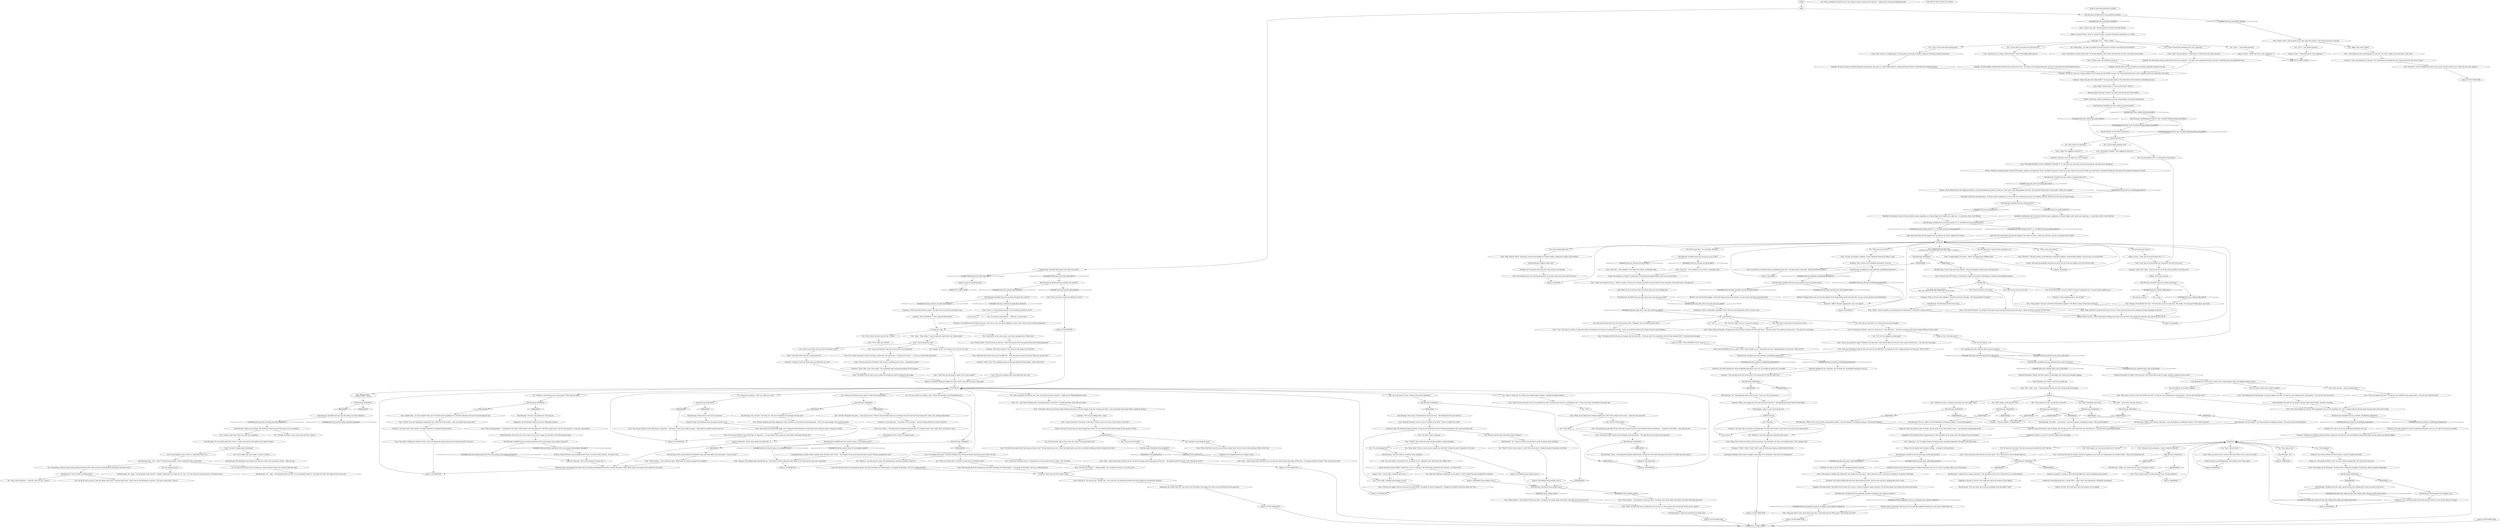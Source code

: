 # YARD / CUNO WHO IS CUNO
# * Who is Cuno?
#* Make amends with Cuno.
# ==================================================
digraph G {
	  0 [label="START"];
	  1 [label="input"];
	  2 [label="Kim Kitsuragi: CheckEquipped(\"neck_tie\") and  Variable[\"whirling.necktie_personified\"]"];
	  3 [label="CheckEquipped(\"neck_tie\") and  Variable[\"whirling.necktie_personified\"]", shape=diamond];
	  4 [label="!(CheckEquipped(\"neck_tie\") and  Variable[\"whirling.necktie_personified\"])", shape=diamond];
	  5 [label="Kim Kitsuragi: \"Uh... okay...\" The lieutenant looks worried. \"I *might* understand if you told me, but, sure... let's not waste any more time here.\" He turns to leave."];
	  6 [label="Kim Kitsuragi: IsKimHere()"];
	  7 [label="IsKimHere()", shape=diamond];
	  8 [label="!(IsKimHere())", shape=diamond];
	  9 [label="Cunoesse: \"Watch out, Cuno, he's trying to fiddle you. He's gonna put his HANDS on you!\" The *thing* behind the fence starts squealing, shrill and violent like a fire alarm."];
	  10 [label="Cunoesse: \"Yeah, that's right... drag your fat ass out of here, fat boy. Before Cuno fucks you!\""];
	  11 [label="Cuno: \"PIGS ARE HURTING CUNO! SOMEBODY *PLEASE!!!*\" It's full blast now; the wind carries the message far and wide across Martinaise."];
	  12 [label="Physical Instrument: You didn't shut him down. Your fat fist didn't meet its target. Instead, it pulled you down with it."];
	  13 [label="Untitled hub"];
	  14 [label="Logic: How did we get here? How did this happen? This makes no sense... There may still be a way out, just appeal to his *reason*!"];
	  15 [label="You: \"I think we can have a normal conversation now. Am I right, Cuno?\""];
	  16 [label="Cunoesse: Cunoesse is staring at Cuno with pride-filled eyes, almost forgetting your presence."];
	  17 [label="You: \"Okay! Everybody calm down.\""];
	  18 [label="Kim Kitsuragi: Variable[\"yard.cuno_emptathy_cunoesse_recognizes_your_superior_madness\"]"];
	  19 [label="Variable[\"yard.cuno_emptathy_cunoesse_recognizes_your_superior_madness\"]", shape=diamond];
	  20 [label="!(Variable[\"yard.cuno_emptathy_cunoesse_recognizes_your_superior_madness\"])", shape=diamond];
	  21 [label="Cuno: \"Fine... Cuno's gonna take it off your fat ass. At least he's gonna make some paper off this shit...\" He eagerly pockets the book. \"Now, what do you want?\""];
	  22 [label="Cuno: \"Ease off, C!\" He turns to you. \"Thanks, pig -- we're cool now. You punching yourself in the face worked out real good for everyone.\""];
	  23 [label="You: \"I don't know what got into me... Giving keys to a 20-ton motor-lorry to a child -- give 'em back!\""];
	  24 [label="Cunoesse: \"Don't trust the f****t oinker, Cuno!\""];
	  25 [label="Jump to: [CUNO MAIN HUB]"];
	  26 [label="trucing_for_cuno"];
	  27 [label="Kim Kitsuragi: The lieutenant's eyes inspect your face for a while, then his posture relaxes. \"Okay, let's go.\""];
	  28 [label="You: \"Just answer the questions.\""];
	  29 [label="You: \"Interesting... you refer to yourself in the third person to distance yourself from the situation?\""];
	  30 [label="Reaction Speed: Everyone can hear. You need to get the hell out of here before..."];
	  31 [label="Physical Instrument: Thump! The blow connects surprisingly well, leaving your knuckles tingling."];
	  32 [label="Kim Kitsuragi: IsKimHere()"];
	  33 [label="IsKimHere()", shape=diamond];
	  34 [label="!(IsKimHere())", shape=diamond];
	  35 [label="You: \"Ouch, my arm... and my fucking *knee*...\""];
	  36 [label="Kim Kitsuragi: IsKimHere()"];
	  37 [label="IsKimHere()", shape=diamond];
	  38 [label="!(IsKimHere())", shape=diamond];
	  39 [label="Pain Threshold: It's not as bad as it feels. You've maybe pulled a joint; the indignity makes it worse."];
	  40 [label="Kim Kitsuragi: Variable[\"yard.cuno_said_i_deserved_this_after_falling_down_when_you_tried_to_hit_cuno\"]"];
	  41 [label="Variable[\"yard.cuno_said_i_deserved_this_after_falling_down_when_you_tried_to_hit_cuno\"]", shape=diamond];
	  42 [label="!(Variable[\"yard.cuno_said_i_deserved_this_after_falling_down_when_you_tried_to_hit_cuno\"])", shape=diamond];
	  43 [label="You: \"No!\""];
	  44 [label="Untitled hub"];
	  45 [label="Kim Kitsuragi: Variable[\"yard.cuno_logic_relax_cuno_cant_read_your_mind\"]"];
	  46 [label="Variable[\"yard.cuno_logic_relax_cuno_cant_read_your_mind\"]", shape=diamond];
	  47 [label="!(Variable[\"yard.cuno_logic_relax_cuno_cant_read_your_mind\"])", shape=diamond];
	  48 [label="Kim Kitsuragi: IsKimHere()"];
	  49 [label="IsKimHere()", shape=diamond];
	  50 [label="!(IsKimHere())", shape=diamond];
	  51 [label="You: \"Whatever. I had some questions about the crime scene.\""];
	  52 [label="Authority: The whole charade was about establishing dominance over you. You backing up means he's succeeded."];
	  53 [label="Interfacing: Meaning, there's been a change in some kind of evil clockwork. There will be *consequences*."];
	  54 [label="You: \"Why?\""];
	  55 [label="Jump to: [Authority: \"Kim is never going to be okay with...\"]"];
	  56 [label="Kim Kitsuragi: Variable[\"yard.cuno_elchem_impressed_with_cunos_pump_cunos_pumpo_still_good\"]"];
	  57 [label="Variable[\"yard.cuno_elchem_impressed_with_cunos_pump_cunos_pumpo_still_good\"]", shape=diamond];
	  58 [label="!(Variable[\"yard.cuno_elchem_impressed_with_cunos_pump_cunos_pumpo_still_good\"])", shape=diamond];
	  59 [label="Cuno: \"Shove that shit in your fat ass and stop wasting Cuno's time if you ain't got anything to offer to the Cuno.\""];
	  60 [label="You: \"You're right, Kim, you're right, of course.\" [Leave.]"];
	  61 [label="Cuno: \"You better come up with a way to make Cuno forget you tried to fucking hit him, piggo.\""];
	  62 [label="Jump to: [CUNOTRUCE]"];
	  63 [label="Jump to: [CUNO MAIN HUB]"];
	  64 [label="Jump to: [yard.cuno_punchhub_reached]"];
	  65 [label="Cunoesse: \"Help! Pigs got Cuno! Help! RAPE!\" The sound gets louder as the child shouts at the windows overlooking the yard."];
	  66 [label="Cuno: \"Trying to get Cuno hooked on the book...\""];
	  67 [label="You: Shut him down."];
	  68 [label="You: Variable[\"yard.cuno_redcheck_blast_cuno_in_the_face\"]"];
	  69 [label="Variable[\"yard.cuno_redcheck_blast_cuno_in_the_face\"]", shape=diamond];
	  70 [label="!(Variable[\"yard.cuno_redcheck_blast_cuno_in_the_face\"])", shape=diamond];
	  71 [label="Kim Kitsuragi: Variable[\"yard.cuno_inland_punch1\"]"];
	  72 [label="Variable[\"yard.cuno_inland_punch1\"]", shape=diamond];
	  73 [label="!(Variable[\"yard.cuno_inland_punch1\"])", shape=diamond];
	  74 [label="You: \"Kim, help me up!\""];
	  75 [label="Cuno: \"That's what you get if you fuck with the Cuno. You get fucked up.\""];
	  76 [label="Drama: For emphasis. A *ghost* is saying this. A shit-eating psychopathic ghost with an ace up his sleeve."];
	  77 [label="Kim Kitsuragi: \"No.\" The lieutenant almost rolls his eyes. \"You're not. We can just leave...\""];
	  78 [label="Kim Kitsuragi: Variable[\"yard.cuno_amends_hub_reached\"]"];
	  79 [label="Variable[\"yard.cuno_amends_hub_reached\"]", shape=diamond];
	  80 [label="!(Variable[\"yard.cuno_amends_hub_reached\"])", shape=diamond];
	  81 [label="Cuno: \"Tryin'a get a get a twelve year old hooked on the shit-shake...\" He looks like he can't believe your depravity."];
	  82 [label="Conceptualization: A pretty *lame* oranjese name. Nowhere near *Cuno*... The thought crosses your mind and then it's gone. Perhaps something for later?"];
	  83 [label="You: \"This is probably too lame for you, Cuno, but maybe you know someone...\" (Hold out the *Hjelmdallerman* book.)"];
	  84 [label="Drama: This boy of twelve does not know anyone from Graad, sire. We suspect the boy himself might be this mystery 'Martin'."];
	  85 [label="You: \"Actually I wanna keep the book.\""];
	  86 [label="Cuno: \"Ame-fucking-what, pig?\""];
	  87 [label="Cuno: \"Too late, pig! Thanks. I... fucking thanks!\" For a moment he seems at a loss for words."];
	  88 [label="Kim Kitsuragi: Variable[\"yard.cuno_had_the_being_cuno_bitch_dialogue\"]"];
	  89 [label="Variable[\"yard.cuno_had_the_being_cuno_bitch_dialogue\"]", shape=diamond];
	  90 [label="!(Variable[\"yard.cuno_had_the_being_cuno_bitch_dialogue\"])", shape=diamond];
	  91 [label="You: \"See, Kim? Cuno is a big boy.\""];
	  92 [label="Half Light: Cuno... Primal. Violent."];
	  93 [label="Volition: Calm down. Anyone watching can see you're doing nothing. Just keep it professional."];
	  94 [label="You: \"*You* made me do this. You did this to yourself.\""];
	  95 [label="You: \"Stop laughing!\""];
	  96 [label="Jump to: [failedithub]"];
	  97 [label="Drama: It's a dry laugh. Mirthless. She's not even actually enjoying this. She only wants to hurt you."];
	  98 [label="Composure: Get a hold of yourself. At least the previous horror is over. At least they're no longer..."];
	  99 [label="Drama: Oh god, do something quick, they're gonna start *that* again!"];
	  100 [label="Kim Kitsuragi: Variable[\"yard.cuno_authority_establishing_dominance\"]"];
	  101 [label="Variable[\"yard.cuno_authority_establishing_dominance\"]", shape=diamond];
	  102 [label="!(Variable[\"yard.cuno_authority_establishing_dominance\"])", shape=diamond];
	  103 [label="Cuno: \"Pass you around like Candy, fat boy! Pass your fat ass AROUND!\" He spreads his arms, taking dominion over the yard. \"KING CUNO!\""];
	  104 [label="Cunoesse: \"That's right, Cuno. You're right.\" The sycophantic pipo-wearing pup behind the fence agrees."];
	  105 [label="Kim Kitsuragi: \"You don't need to. He doesn't know anything.\""];
	  106 [label="Interfacing: He *really* likes this. This motor lorry shit makes Cuno happy. You could say you interfaced with his good side."];
	  107 [label="Jump to: [CUNOTRUCE]"];
	  108 [label="Jump to: [Authority: \"Kim is never going to be okay with...\"]"];
	  110 [label="Cuno: \"How are you gonna make Cuno forget that shit, huh?\""];
	  111 [label="Cuno: \"You can pay tribute to Cuno with drugs or cigarettes...\" He pauses. \"Gets Cuno to like you again... Some giant-ass wheels would be nice too.\""];
	  112 [label="Jump to: [CUNOTRUCE]"];
	  113 [label="Cuno: \"Okay, porkson...\" He snatches it from your hand. \"Tar keeps Cuno sharp, helps Cuno think. Cuno likes that brain-boost shit.\""];
	  114 [label="Jump to: [CUNOTRUCE]"];
	  115 [label="Logic: It's always *Cuno*, never *I*. Clearly the kid's using the third-person perspective as a shield."];
	  116 [label="Cuno: \"Yeah!\" His eyes light up. \"Think about it. Think about that rabid Cuno shit.\""];
	  117 [label="Empathy: He lays the names out there with pride and precision, like cards on a table. Right when he's getting distracted, there's a malevolent hiss behind the fence..."];
	  118 [label="Volition: Don't listen. Just go."];
	  119 [label="Kim Kitsuragi: Variable[\"yard.cuno_redcheck_blast_cuno_in_the_face\"]"];
	  120 [label="Variable[\"yard.cuno_redcheck_blast_cuno_in_the_face\"]", shape=diamond];
	  121 [label="!(Variable[\"yard.cuno_redcheck_blast_cuno_in_the_face\"])", shape=diamond];
	  122 [label="Cuno: \"No one,\" he whispers suddenly. \"Cuno's doing this because he *likes* it, pig.\""];
	  123 [label="Kim Kitsuragi: \"You put him up to this yourself -- when you decided to talk to him in the first place.\""];
	  124 [label="Cunoesse: \"HELP! The pig's gagging him. Cuno can't speak!\""];
	  125 [label="Rhetoric: Change of plan, you can't let that happen! It will make things harder down the line, you may end up missing crucial information."];
	  126 [label="Cuno: \"Okay, pig. Talk to Cuno. We're back in this shit.\" He brushes the dirt off his pants. \"The fuck do you want?\""];
	  127 [label="Kim Kitsuragi: IsKimHere()"];
	  128 [label="IsKimHere()", shape=diamond];
	  129 [label="!(IsKimHere())", shape=diamond];
	  130 [label="Reaction Speed: Interesting. This tug of war has probably happened between her and Cuno's violent father too."];
	  131 [label="You: \"Yes, but I didn't act on it. It was just a fantasy.\""];
	  132 [label="Kim Kitsuragi: Variable[\"yard.cuno_authority_establishing_dominance\"]"];
	  133 [label="Variable[\"yard.cuno_authority_establishing_dominance\"]", shape=diamond];
	  134 [label="!(Variable[\"yard.cuno_authority_establishing_dominance\"])", shape=diamond];
	  135 [label="Kim Kitsuragi: Variable[\"TASK.make_truce_with_Cuno_done\"]"];
	  136 [label="Variable[\"TASK.make_truce_with_Cuno_done\"]", shape=diamond];
	  137 [label="!(Variable[\"TASK.make_truce_with_Cuno_done\"])", shape=diamond];
	  138 [label="Suggestion: The lieutenant's opinion of you has *definitely* lowered."];
	  139 [label="Cunoesse: \"He's tryin'a forget it Cuno. Don't let him forget it just like that.\""];
	  140 [label="Kim Kitsuragi: IsKimHere()"];
	  141 [label="IsKimHere()", shape=diamond];
	  142 [label="!(IsKimHere())", shape=diamond];
	  143 [label="You: \"You're right, I shouldn't give smokes to a kid.\""];
	  144 [label="Cuno: \"Cuno thinks you have brain damage or some shit.\" He twirls a finger next to his head. \"Cuno cares.\""];
	  145 [label="punchhub"];
	  146 [label="You: \"What is this sick charade?\""];
	  147 [label="You: \"Someone put you up to this.\"\n\"Someone from the harbour put you to this, right? I can feel it.\""];
	  148 [label="Cuno: \"Listen to your f****t friend.\" Cuno hawks a loogie on the ground. The phlegm is yellowish and bubbling somehow."];
	  149 [label="Cuno: \"Phe... whht... fuuh...\" The disoriented twelve year old is trying to get his bearings."];
	  150 [label="Composure: Everything about her is saying *Wow -- what a man*. Her admiration is fuelled by camaraderie."];
	  151 [label="You: \"Do you have any idea of the shit you just got yourself into, kid?\" (Get up.)"];
	  152 [label="Kim Kitsuragi: IsKimHere()"];
	  153 [label="IsKimHere()", shape=diamond];
	  154 [label="!(IsKimHere())", shape=diamond];
	  155 [label="Kim Kitsuragi: \"No.\""];
	  156 [label="Kim Kitsuragi: IsKimHere()"];
	  157 [label="IsKimHere()", shape=diamond];
	  158 [label="!(IsKimHere())", shape=diamond];
	  159 [label="Jump to: [CUNO MAIN HUB]"];
	  160 [label="Kim Kitsuragi: IsKimHere()"];
	  161 [label="IsKimHere()", shape=diamond];
	  162 [label="!(IsKimHere())", shape=diamond];
	  163 [label="Cuno: \"What a fucking pooper...\" Cuno points at his heart. \"Bitch doesn't have the pump for it. Old bitch, pump's bust. Cuno has the pump for it. Cuno has a giant pump.\""];
	  164 [label="You: \"It may not look like it now, but you may have vital information.\""];
	  165 [label="Kim Kitsuragi: IsKimHere()"];
	  166 [label="IsKimHere()", shape=diamond];
	  167 [label="!(IsKimHere())", shape=diamond];
	  168 [label="Kim Kitsuragi: \"Please don't waste time on nonsense.\""];
	  169 [label="Cuno: \"Back off, fuck-eyes. Cuno is a man.\" He puffs up his chest. \"Cuno can smoke if he wants.\""];
	  170 [label="Jump to: [Cuno: \"\"Shoot that shit at Cuno, piggonaut.\"\"]"];
	  171 [label="Cuno: \"Yeah, get out of here before the Cuno beats *the shit* out of you.\""];
	  172 [label="Kim Kitsuragi: Variable[\"yard.cuno_shiver_screaming_kids_titus\"]"];
	  173 [label="Variable[\"yard.cuno_shiver_screaming_kids_titus\"]", shape=diamond];
	  174 [label="!(Variable[\"yard.cuno_shiver_screaming_kids_titus\"])", shape=diamond];
	  175 [label="You: \"It was the harbour, wasn't it? They're trying to compromise me. I can hear them laughing now...\""];
	  176 [label="Empathy: He's having the time of his life. Total ecstasy. Fuck the pig."];
	  177 [label="Kim Kitsuragi: Variable[\"yard.cuno_inland_punch1\"]  or  Variable[\"yard.cuno_inland_punch2\"]"];
	  178 [label="Variable[\"yard.cuno_inland_punch1\"]  or  Variable[\"yard.cuno_inland_punch2\"]", shape=diamond];
	  179 [label="!(Variable[\"yard.cuno_inland_punch1\"]  or  Variable[\"yard.cuno_inland_punch2\"])", shape=diamond];
	  180 [label="You: \"Who's doing a *sick charade* now?\""];
	  181 [label="Esprit de Corps: For heaven's sake, he thinks, this has gone too far. Don't make this any worse than it is -- just get back to questioning the kid."];
	  182 [label="Esprit de Corps: For heaven's sake, he thinks, this has gone too far. Don't make it worse -- just get back to questioning the kid."];
	  183 [label="You: \"Someone call an ambulance, I think I really hurt myself!\""];
	  184 [label="Cunoesse: \"Bitch, you're gonna be in this shit with Cuno *forever*!\" The pipo-headed critter doesn't let him finish."];
	  185 [label="Encyclopedia: A pipo is a type of hat by the way."];
	  186 [label="Cuno: \"'I'm gonna fuck that Cuno up. I'm gonna shut his shit down...' You know what? You should have hit the Cuno, because NOW...\" He raises his voice again."];
	  187 [label="Jump to: [Cuno: \"\"You're NOTHING! You're a joke to C...\"]"];
	  188 [label="You: \"Nice pipo.\""];
	  189 [label="Kim Kitsuragi: \"Hmh...\" the lieutenant mumbles optimistically. \"Alcohol use *has* been declining in the under 16 bracket this past decade...\""];
	  190 [label="Jump to: [CheckItem(\"drug_smokes_astra\")]"];
	  191 [label="Electrochemistry: Don't ruin it for Cuno. Can't you see Cuno's pump can still take it? Can still pump the good."];
	  192 [label="You: \"Nothing, lieutenant. I don't want to get into this.\" [Leave.]"];
	  193 [label="Jump to: [CUNO MAIN HUB]"];
	  194 [label="Empathy: He's disappointed by your change of heart."];
	  195 [label="You: \"Believe it. I am the miracle worker. The bedazzle-man. Around me, dreams come true.\""];
	  196 [label="Cunoesse: \"Punch yourself in the face again!\" The other one won't even let you talk to Cuno."];
	  197 [label="Kim Kitsuragi: \"But... but... *why*?\" He looks truly puzzled. \"You're turning this into a huge thing.\""];
	  198 [label="You: \"All will be well as soon as I get this 'being Cuno's bitch' situation off my back.\" (Don't wait for the lieutenant to answer.) \"Let's get to work, Kim!\" [Leave.]"];
	  199 [label="Cuno: \"You can pay tribute to Cuno with drugs. Or cigarettes... or some wheels. Cuno could use some wheels. Motorized carriage shit.\""];
	  200 [label="Cuno: \"Class-A fucker...\" Cuno shakes his head. \"Blind fucks are always ruining it for everybody.\""];
	  201 [label="Cuno: \"Cuno's Cuno, pig!\" The boy points to his chest with both thumbs."];
	  202 [label="Cuno: \"Fuck you too, piggo! Fuck you and your four eyed friend!\" He shakes his head, disappointed. \"Thought you wanted to make this right with Cuno...\""];
	  203 [label="Kim Kitsuragi: \"No -- what we *need* is to get back to work. He doesn't know anything.\""];
	  204 [label="Cunoesse: \"Cuno, stop being nice to the pig!\" The screech pierces through the yard. \"Step away from Cuno, fat-ass creep!\""];
	  205 [label="Cuno: \"Help!\" The boy joins in. \"He's got the Cuno!!! HELP!!!\""];
	  206 [label="Kim Kitsuragi: Variable[\"yard.cuno_volition_walk_away\"]"];
	  207 [label="Variable[\"yard.cuno_volition_walk_away\"]", shape=diamond];
	  208 [label="!(Variable[\"yard.cuno_volition_walk_away\"])", shape=diamond];
	  209 [label="Untitled hub (03)"];
	  210 [label="You: \"Who put you up to this?\""];
	  211 [label="Cuno: \"Help, people!\" His face is contorted with hideous laughter. \"The RCM is trying to fuck Cuno in the ass!\""];
	  212 [label="Kim Kitsuragi: The lieutenant doesn't even shrug."];
	  213 [label="Cuno: \"Cuno's just gonna beat the shit out of you again.\" He is clearly still in awe of himself right now."];
	  214 [label="Kim Kitsuragi: \"You are, officer,\" says the lieutenant, breaking his silence. \"Get yourself together.\""];
	  215 [label="Cuno: \"Pig, Cuno thought you had this. What happened? Cuno can do *anything* now.\" He's writhing with joy, like the power you gave him is too much to take."];
	  216 [label="Cuno: \"Pig's tryin' not to cry. Cuno can't believe this shit!\" It's like he's now realized he has super-powers. \"Can *no one* stop the Cuno?!\""];
	  217 [label="Pain Threshold: Stay with me, the biting is having *some* kind of effect, the pain is receding..."];
	  218 [label="Kim Kitsuragi: \"Now how about we go and do something worth the public's time?\""];
	  219 [label="Cunoesse: \"*Click*, *click*, *click*, *click*\" goes the little pipo-wearing asshole behind the fence."];
	  220 [label="You: \"You don't like alcohol?\""];
	  221 [label="Cuno: \"Bitches slapping each other, fighting for Cuno's attention. Cuno likes this pole dancing shit -- but it's not good enough.\" He crosses his hands."];
	  222 [label="Cuno: \"Fucker! Cuno ain't buying that entrapment shit. Takin' kilo from the pigs... what, you think Cuno's green shit?\""];
	  223 [label="Jump to: [CUNO MAIN HUB]"];
	  224 [label="Cuno: \"Oh, so that's what this is about. You need a snitch-bitch. You need Cuno --\" he pauses for clarity \" -- to be your sweaty little snitch bitch.\""];
	  225 [label="Cuno: \"You don't fucking matter, book-gimp!\""];
	  226 [label="Empathy: He looks slightly confused but proud he came up with that retort -- but right as he's getting distracted, you hear a malevolent hiss from behind the fence..."];
	  227 [label="You: Don't punch him -- it's a bad idea. (Back off.)"];
	  228 [label="Jump to: [punchhub]"];
	  229 [label="You: \"Kim, did *you* do this?\"\n\"Kim, did someone from your station put you up to this?\""];
	  230 [label="Cunoesse: \"You're fucking losing it, you fat fuck!\""];
	  231 [label="Cuno: \"Help, the RCM is trying to fuck Cuno in the ass!\" Tears of joy mix with sweat smelling of laundry detergent on his face."];
	  232 [label="Jump to: [punchhub]"];
	  233 [label="Cuno: \"Help, misters! HELP!\" He prances around, eyes bulging out of their sockets, rolling hard, yelling at the windows..."];
	  234 [label="Half Light: Look at his shit-eating grin... He knows there's nothing you can do to him. He's bullying you and you are helpless. Kill him. Kill him now. He won't see death coming."];
	  235 [label="Hand/Eye Coordination: Nip it in the bud, before it gets completely out of hand. Right on his cheek. Just a light tap... to scare him a little. Don't kill him."];
	  236 [label="Hand/Eye Coordination: Nip it in the bud, before it gets completely out of hand. Right on his cheek. Just a light tap... to scare him a little. It won't kill him."];
	  237 [label="Cuno: \"Fucking logical?\" He snorts. \"HELP! The logical pig is fiddling Cuno!\""];
	  238 [label="Kim Kitsuragi: \"Officer, *you* need to calm down,\" says the lieutenant, breaking his silence. \"Get a hold of yourself.\""];
	  239 [label="Drama: You can almost hear the gears rattling -- a change in set decorations."];
	  240 [label="Kim Kitsuragi: \"No, officer -- you did this,\" says the lieutenant, breaking his silence. \"Get yourself together.\""];
	  241 [label="Pain Threshold: Cuno *feels* it; this was no light tap."];
	  242 [label="Kim Kitsuragi: The lieutenant isn't laughing. At all."];
	  243 [label="Jump to: [failedithub]"];
	  244 [label="You: \"I've come to ask questions -- I still have a case to solve.\""];
	  245 [label="Cuno: \"You lost your shit in the booth, tried to beat a confession out of Cuno... and pissed yourself?\""];
	  246 [label="You: \"Check out this bizarre drug I found.\" (Show him the pyrholidon.)"];
	  247 [label="Kim Kitsuragi: \"No, you don't.\" He stops you. \"No one is *checking out* anything. Put that away.\""];
	  248 [label="Cuno: \"Cuno knows this four-eyed fuck, totally hooked on the book, can't get enough of this shit. Fucking sad really... Cuno could make mad money off him, exploit his disease.\""];
	  249 [label="Cuno: \"Reminisce with Cuno: first you try to fiddle this -- then you punch yourself in the face? What was up with that?\""];
	  250 [label="You: \"I'm still going to mark it down as something I need to do...\""];
	  251 [label="You: Say nothing. [Leave.]"];
	  252 [label="Esprit de Corps: The lieutenant does not approve of this. At all."];
	  253 [label="You: \"Let's rip some tar, Cuno.\" (Hold out the pack of cigarettes.)"];
	  254 [label="Cuno: \"Cuno doesn't do that *smart* shit.\" He seems offended. \"Don't throw that book shit at Cuno. Cuno knows you're lying.\""];
	  255 [label="You: \"I'm not indulging that.\""];
	  256 [label="You: \"This *is* work. So how about it, Cuno? This can be yours.\" (Shake the pack of cigarettes at the boy.)"];
	  257 [label="You: \"Cuno? Sounds like something you'd call a rabid dog...\""];
	  258 [label="Cuno: \"You did this to yourself, when you antagonized the Cuno.\" He looks around, then yells: \"POLICE VIOLENCE! RAPE!!!\""];
	  259 [label="Cunoesse: \"Fucked your shoulder, fucked your knee, fucked your fat body up!\" the one behind the fence hisses like a lit fuse ready to go off from delight."];
	  260 [label="failedithub"];
	  261 [label="Jump to: [CUNO MAIN HUB]"];
	  262 [label="Cuno: \"Cuno can't believe this shit!\" It's like he's now realized he has super-powers. \"Can *no one* stop the Cuno?!\""];
	  263 [label="Empathy: She understands: The battle for the control over Cuno is a battle of madness against madness. For the time being, her madness has proven less potent."];
	  264 [label="Cunoesse: The creature behind the fence makes it a point to laugh even harder."];
	  265 [label="Jump to: [failedithub]"];
	  266 [label="Cuno: \"Cuno made you his fuck-gimp!\" He bursts into a violent fit of laughter. Sounds like a flock of seagulls taking flight."];
	  267 [label="Cuno: \"I know you wanted to hit me...\" He lets it linger. \"You got that 'I'm gonna fuck that Cuno up' look that Cuno's dad gets. The murder look... the rage look...\""];
	  268 [label="You: \"Yes, how do I get back to it? I wanna go back to that thought!\""];
	  269 [label="Cunoesse: \"Cuno turned you into his prison bitch! You're gonna be *in* this shit with Cuno...\""];
	  270 [label="Cuno: \"Look, C, it's the fucking war-pig! Try not to knock yourself out, f****t!\""];
	  271 [label="You: [Leave.]"];
	  272 [label="Kim Kitsuragi: Variable[\"yard.cuno_cunoesse_alt_greet_first_contact\"]"];
	  273 [label="Variable[\"yard.cuno_cunoesse_alt_greet_first_contact\"]", shape=diamond];
	  274 [label="!(Variable[\"yard.cuno_cunoesse_alt_greet_first_contact\"])", shape=diamond];
	  275 [label="Jump to: [You: \"\"You're right, I shouldn't give smo...\"]"];
	  276 [label="Cuno: \"Anyway.\" He mentally props himself back up. \"Cuno doesn't do that radioactive shit. Makes Cuno's dick fall off. Cuno's got a huge dick.\""];
	  277 [label="Horrific Necktie: FUCK THAT. Confront him."];
	  278 [label="Cuno: \"Really? Shit... let Cuno sample it then, pig.\" He almost starts grabbing for it, but then rebounds and runs his hand through his hair."];
	  279 [label="You: \"Here's a drink, kid. It's alcohol. This should make us friends.\" (Extend the bottle of liquor.)"];
	  280 [label="Cuno: \"We're cool now. But don't be pulling this shit on Cuno, or Cuno's gonna have to beat the shit out of you, *again*.\""];
	  281 [label="You: \"Okay, *man*. Cuno is a man and men smoke. You want this?\" (Shake the pack of cigarettes at the boy.)"];
	  282 [label="Esprit de Corps: The lieutenant doesn't like this. It may be less destructive to your working relationship to just come back alone later."];
	  283 [label="Cuno: \"NOOOO!!!\" the boy screams, his freckled face contorted in hideous, uncontainable laughter. \"Get off Cuno, you sick fat fuck!\""];
	  284 [label="Cuno: \"Okay, pig...\" He's no longer wearing his demonic grin. Something happened. The punch made him calmer."];
	  285 [label="Kim Kitsuragi: IsKimHere()"];
	  286 [label="IsKimHere()", shape=diamond];
	  287 [label="!(IsKimHere())", shape=diamond];
	  288 [label="Cuno: \"Look, f*g...\" Cuno whispers, even softer than before, vanishingly silent..."];
	  289 [label="Cuno: \"You're NOTHING! You're a joke to Cuno. Cuno LAUGHS at you!\" He spreads his arms, taking dominion over the yard. \"KING CUNO!\""];
	  290 [label="Cunoesse: \"You don't talk to me about my fucking pipo! You don't know where I come from. You're just Cuno's bottom bitch.\""];
	  291 [label="Cuno: \"Don't listen to the blind fuck, piggo, you're doing the right thing here, trying to get Cuno to like you again.\" He pauses to think."];
	  292 [label="You: \"Look, you're on my crime scene. I can't have uncooperative civilians here.\""];
	  293 [label="Cuno: \"Oh, Cuno knows. Cuno knows shit,\" he squints at you. \"Expensive shit. Mysterious shit. *Killer* shit.\""];
	  294 [label="Cuno: The wide grin above his clenched jaw agrees. His heavy breathing, his dilated pupils, it all speaks of one thing -- this was a really good idea!"];
	  295 [label="Kim Kitsuragi: Variable[\"yard.cuno_punchhub_reached\"]"];
	  296 [label="Variable[\"yard.cuno_punchhub_reached\"]", shape=diamond];
	  297 [label="!(Variable[\"yard.cuno_punchhub_reached\"])", shape=diamond];
	  298 [label="CUNOTRUCE"];
	  299 [label="Cunoesse: \"KILL YOURSELF!!! Cuno, make him kill himself!\""];
	  300 [label="You: \"I need to make truce with Cuno, offer him something.\""];
	  301 [label="Kim Kitsuragi: \"No, you really, really don't. That is a twelve year old boy. His opinion of you doesn't matter.\""];
	  302 [label="Cuno: \"Everybody! PLEASE!!! He's digging his dick out!!!\""];
	  303 [label="Cunoesse: \"Escalate, Cuno! His dick is out, you're afraid!\""];
	  304 [label="Jump to: [punchhub]"];
	  305 [label="Jump to: [Cuno: \"\"Yeah, get out of here before the C...\"]"];
	  306 [label="You: Just walk away. [Leave.]"];
	  307 [label="Cunoesse: \"Yeah, we're all in this together!\" The little one hisses with glee. \"The *banaanipoika* is losing it.\""];
	  308 [label="You: \"Be logical, kid. I haven't done anything to you.\""];
	  309 [label="Kim Kitsuragi: \"Officer, this is very far from normal police conduct,\" says the lieutenant, breaking his silence. \"Get yourself together.\""];
	  310 [label="Cuno: \"Look, f*g...\" Cuno whispers as you retreat, vanishingly silent..."];
	  311 [label="Jump to: [yard.cuno_greeting_done]"];
	  312 [label="You: \"Whatever then.\"\n\"Whatever then.\" [Leave.]"];
	  313 [label="Encyclopedia: Kuuno. That's an Oranjese name."];
	  314 [label="You: \"This is probably too lame for *you*, but maybe you know someone who'd dig this...\" (Hold out the *Man from Hjelmdall* book.)"];
	  315 [label="Cunoesse: \"Who are you talking about, Cuno?\""];
	  316 [label="Cunoesse: \"You think Cuno's shit is green?\" the little whatever-it-is behind the fence shrieks."];
	  317 [label="You: \"Amends, Cuno. I was wrong to try to hit you. I'm sorry.\""];
	  318 [label="Cuno: \"Ease off, C. Don't be telling Cuno what Cuno can do!\" He turns back to you. \"What else you want, pigman?\""];
	  319 [label="You: Just go. [Leave.]"];
	  320 [label="Shivers: On the catwalk above the shipping containers, a broad-shouldered man jerks his head up. \"That Cuno? Cop's getting killed out there.\" The tattooed Mesque next to him smiles. \"That's Cuno alright!\""];
	  321 [label="Cuno: \"Cuno owns the fatass,\" he whispers, then looks around and yells from the top of his lungs: \"Help, the RCM is trying to *FUCK* Cuno!\""];
	  322 [label="Jump to: [failedithub]"];
	  323 [label="Cuno: \"Pig's biting down on his knuckles. Cuno can't believe this shit!\" It's like he's now realized he has super-powers. \"Can *no one* stop the Cuno?!\""];
	  324 [label="Cuno: \"Yeah, you deserve this. Trying to show your dick to Cuno. Cuno was scared.\""];
	  325 [label="Kim Kitsuragi: Variable[\"yard.cuno_who_put_you_up_to_this\"]"];
	  326 [label="Variable[\"yard.cuno_who_put_you_up_to_this\"]", shape=diamond];
	  327 [label="!(Variable[\"yard.cuno_who_put_you_up_to_this\"])", shape=diamond];
	  328 [label="Cuno: \"It's good you said that -- here it is! Here we go... Cuno likes this...\" He starts prancing around again, tongue lolling out of his mouth..."];
	  329 [label="Jump to: [CUNO MAIN HUB]"];
	  330 [label="Cuno: \"Okay, Cuno is kind to his bitch. Ask your questions, but remember.\" He taps at his temporal lobe. \"This *changes* shit.\""];
	  331 [label="Drama: He does not know *killer* related shit, sire. It's a falseness. He *may* know mysterious shit, however... it's hard to tell."];
	  332 [label="Kim Kitsuragi: Variable[\"yard.cuno_volition_dont_get_excited\"]"];
	  333 [label="Variable[\"yard.cuno_volition_dont_get_excited\"]", shape=diamond];
	  334 [label="!(Variable[\"yard.cuno_volition_dont_get_excited\"])", shape=diamond];
	  335 [label="Cuno: \"You fucking with Cuno?\" The boy is looking at the A6 logo on the key chain like he can't believe his eyes."];
	  336 [label="Cuno: \"You need to rethink your tribute to Cuno. Cuno's not taking the cage just because you fucked yourself in the face!\""];
	  337 [label="You: \"Please be careful with it. And don't actually drive it anywhere, okay?\""];
	  338 [label="Kim Kitsuragi: With a quick motion the lieutenant stops your hand before your palm opens. \"Are you crazy?\""];
	  339 [label="You: \"We may need his help. Who knows what he knows?\""];
	  340 [label="You: \"Cuno? Is that some kind of gang name?\""];
	  341 [label="You: \"I'm just going to leave.\" (Conclude the conversation.)"];
	  342 [label="Jump to: [punchhub]"];
	  343 [label="You: \"Did Garte put you up to this?\""];
	  344 [label="You: \"Okay, no one put you up to this.\""];
	  345 [label="Electrochemistry: Rolling *super* hard."];
	  346 [label="Logic: Scare him? How did this happen? You can still get out of this, appeal to his reason!"];
	  347 [label="Cunoesse: \"*Taivaan tähden*, you killed Cuno!\""];
	  348 [label="Kim Kitsuragi: IsKimHere()"];
	  349 [label="IsKimHere()", shape=diamond];
	  350 [label="!(IsKimHere())", shape=diamond];
	  351 [label="Kim Kitsuragi: \"You lost control,\" says the lieutenant, breaking his silence. \"You need to get yourself together.\""];
	  352 [label="Suggestion: He gets it, you lost it. Just don't dig the hole any deeper."];
	  353 [label="Volition: You lost. Now walk away with what remains of your dignity."];
	  354 [label="Composure: There's a dead body, remember? That's what you were doing here. You're a cop on a case."];
	  355 [label="Untitled hub (02)"];
	  356 [label="Authority: The whole charade was about establishing dominance over you. It's safe to say he has succeeded."];
	  357 [label="Authority: Backing up was a bad idea, now he thinks he's established dominance over you."];
	  358 [label="Cuno: \"Oh no, you pussied out again. Shouldn't have done that, Cuno's gonna bitch you out now. Cuno's gonna *sub let* you...\" He raises his voice again."];
	  359 [label="Rhetoric: What the *fuck* are you talking about? Those are barely words. Anyway... this didn't work."];
	  360 [label="Jump to: [CheckItem(\"drug_smokes_astra\")]"];
	  361 [label="hjelmdallerhub"];
	  362 [label="Cuno: \"Fine... Cuno's gonna take it off your fat ass. At least he's gonna make some paper off this shit...\" He eagerly pockets the book. \"Now, what do you want?\""];
	  363 [label="Cuno: \"Stay the fuck away from Cuno! You smell like bum shit!\" He backs away from you, wrinkling his nose. \"Cuno's not a bum. Cuno doesn't touch that shit.\""];
	  364 [label="You: \"Perhaps I could interest you in some speed?\" (Show him the stuff.)"];
	  365 [label="Cunoesse: \"You belittled yourself before the Cuno.\" Her voice is calm, she doesn't dignify you with a look. \"Now you must seek his forgiveness.\""];
	  366 [label="Kim Kitsuragi: IsKimHere()"];
	  367 [label="IsKimHere()", shape=diamond];
	  368 [label="!(IsKimHere())", shape=diamond];
	  369 [label="Jump to: [CUNOTRUCE]"];
	  370 [label="Kim Kitsuragi: \"Put it away.\" The lieutenant crosses his arms. \"The information here isn't worth it.\""];
	  371 [label="Cuno: \"Okay, porkson...\" He snatches it from your hand. \"Tar keeps Cuno sharp, helps Cuno think. Cuno likes that brain-boost shit.\""];
	  372 [label="You: \"I'm not doing anything! See?\""];
	  373 [label="Cuno: \"Yeah, Cuno's in a fucking gang. In a bang gang. Cuno bangs for Madre, bangs for the Mazda, bangs for Revachol...\""];
	  374 [label="THE HUB OF THE LATTER DAY SAINTS"];
	  375 [label="Cuno: \"Baaang! Got fucked by the Cuno.\" You hear him say as you walk away. \"We alright. You wanna get fucked again, come back.\""];
	  376 [label="Drama: The nearly psychopathic way they can slip in and out of the act implies you're not the first victim."];
	  377 [label="Kim Kitsuragi: \"I told you not to tempt such forces.\" The annoyance in his voice is directed at you, not the gremlins."];
	  378 [label="You: Say nothing, try to hold it together."];
	  379 [label="Cuno: \"Cuno beat the shit out of popo!\" The kid is laughing so hard, tears are running down his freckled cheeks. \"Beat your fucking knee off.\""];
	  380 [label="Suggestion: He gets it. You lost. Now walk away with what remains of your dignity."];
	  381 [label="Jump to: [CheckItem(\"drug_smokes_astra\")]"];
	  382 [label="Cuno: \"Uh... Cuno doesn't fucking read!\" He quickly glances at the fence. \"Fucking book shit, fucks with your mind...\""];
	  383 [label="You: \"You don't know anyone from Graad. You want it for yourself, don't you?\""];
	  384 [label="You: \"So you want the book?\""];
	  385 [label="You: \"Don't worry, lieutenant -- I got this. Now, let's go.\" [Leave.]"];
	  386 [label="Kim Kitsuragi: IsKimHere()"];
	  387 [label="IsKimHere()", shape=diamond];
	  388 [label="!(IsKimHere())", shape=diamond];
	  389 [label="Empathy: He seems glad someone understood what he was going for -- but right as he's getting distracted, you hear a malevolent hiss from behind the fence..."];
	  390 [label="Shivers: Windows are being opened. On Rue Saint-Cispare, people are turning their heads. An elderly woman puts down her grocery bags in front of the Frittte store and listens. Somewhere behind her, the gates of the industrial harbour are raised."];
	  391 [label="Kim Kitsuragi: IsKimHere()"];
	  392 [label="IsKimHere()", shape=diamond];
	  393 [label="!(IsKimHere())", shape=diamond];
	  394 [label="Cuno: \"Cuno knows to respect that violent shit. You should see Cuno's dad -- Cuno's dad doesn't give a shit about *anything*,\" he declares with pride."];
	  395 [label="You: \"Yeah, laugh it up. Let's just get back to it.\" (Get up.)"];
	  396 [label="Suggestion: The lieutenant doesn't appreciate your *sick charades* on his crime scene. His opinion of you has lessened."];
	  397 [label="You: \"Yeah, I deserved this.\""];
	  398 [label="Kim Kitsuragi: \"Officer, you need to get up. This is turning into a farce.\""];
	  399 [label="Jump to: [You: \"Shut him down.\"]"];
	  400 [label="Authority: It's safe to say he has established dominance over you."];
	  401 [label="Cunoesse: \"I think you broke his brain when you fucked him up, Cuno.\""];
	  402 [label="You: \"Okay then.\""];
	  403 [label="Empathy: This pleases him."];
	  404 [label="Conceptualization: Historical revisionism has taken place."];
	  405 [label="Cuno: \"No, I didn't...\" The adolescent is momentarily disoriented. \"It's fucking *Cuno*. Say it right, bitch, say it like it's said.\""];
	  406 [label="Cuno: \"Yeah? How are you going to make it up to Cuno, pigshit?\""];
	  407 [label="You: \"Yeah, I don't have the time for this.\" [Leave.]"];
	  408 [label="Cunoesse: \"Yeah, Cuno!\" The sycophantic pipo-wearing pup behind the fence agrees. \"What *was* that?\""];
	  409 [label="Kim Kitsuragi: \"What are you doing?\" The lieutenant's dark eyes peer into yours over his spectacles."];
	  410 [label="Kim Kitsuragi: \"Uh... okay...\" The lieutenant looks worried. \"If you absolutely *need* to.\" He shakes his head. \"But right now let's move out.\""];
	  411 [label="You: \"Got it -- I had another question.\""];
	  412 [label="You: \"So you refer to yourself in the third person?\""];
	  413 [label="You: \"Got it -- had another question.\""];
	  414 [label="You: Listen."];
	  415 [label="Cuno: \"He's flashing Cuno, he's showing his genitals! If you don't help Cuno now it will be too late!\""];
	  416 [label="Volition: Here's an idea... *Don't* think about shutting this twelve year old down. Stop asking him questions. Just walk away and cool off."];
	  417 [label="Rhetoric: You can't let that happen. It will make things harder down the line, you may end up missing crucial information."];
	  418 [label="Authority: It's safe to say he *did not* establish dominance over you."];
	  419 [label="Cuno: \"I know what you thought: 'I'm gonna fuck that Cuno up, I'm gonna shut that shit down...' You know what? You should've, because now...\" He raises he's voice again."];
	  420 [label="You: [Leave.]"];
	  421 [label="Cuno: \"I can.\" His voice is so silent, it seems the words are echoing in your head, not coming from his lips. \"Cuno can smell that violence shit. I know what you were thinking...\""];
	  422 [label="Cuno: \"Have you come to make your offering to Cuno?\""];
	  423 [label="Cuno: \"Just because you get high off that shit doesn't mean Cuno has to fuck himself with that fermented,\" -- he points at the bottle -- \"piss and shit mix.\""];
	  424 [label="You: \"See? He could know something. So how about it, Cuno?\" (Shake the pack of cigarettes at the boy.)"];
	  425 [label="You: \"Look...\" (Play along.) \"I want to make this right with Cuno. Make amends.\""];
	  426 [label="You: \"It's just very hard for me to let things go. I know it doesn't matter, but I need to make this right.\""];
	  427 [label="You: \"I don't have anything... What can I offer you, Cuno?\""];
	  428 [label="Authority: Kim is never going to be okay with you handing something like this off to a minor. This plan is either off the table or you need to do it when he's not around."];
	  429 [label="Cuno: \"*MAN!*\" The screech from the red-haired goblin is nearly deafening."];
	  430 [label="You: \"Right. How could I forget?\""];
	  431 [label="Cuno: \"Help! He's digging his dick out!!!\""];
	  432 [label="You: \"Are you high right now?\""];
	  433 [label="Cuno: \"HELP!\" Tears of laughter are running down his flushed face. \"The RCM is trying to fuck us!\""];
	  434 [label="Jump to: [punchhub]"];
	  435 [label="Kim Kitsuragi: Variable[\"yard.cuno_authority_establishing_dominance\"]"];
	  436 [label="Variable[\"yard.cuno_authority_establishing_dominance\"]", shape=diamond];
	  437 [label="!(Variable[\"yard.cuno_authority_establishing_dominance\"])", shape=diamond];
	  438 [label="Kim Kitsuragi: Variable[\"yard.cuno_hear_gears_rattle_after_punch\"]"];
	  439 [label="Variable[\"yard.cuno_hear_gears_rattle_after_punch\"]", shape=diamond];
	  440 [label="!(Variable[\"yard.cuno_hear_gears_rattle_after_punch\"])", shape=diamond];
	  441 [label="You: \"How do you know that? You can't see inside my head.\" (Whisper) \"Can you read my mind, Cuno?\""];
	  442 [label="You: \"Yes. No. I've changed my mind again.\""];
	  443 [label="Rhetoric: A material offering is implied. He wants *stuff*. Only stuff can make it okay again."];
	  444 [label="Cuno: \"Cool what? What the fuck is wrong with you?\""];
	  445 [label="Cuno: \"What, do you think Cuno's fucking *eighty years old*? Tryin'a bring me bum juice... make the Cuno paranoid!\""];
	  446 [label="Cuno: \"That's right. Just fuck off.\""];
	  447 [label="You: \"You're a cool dude. Let's just bury the hatchet, okay?\""];
	  448 [label="You: \"Got you a little set of wheels, Cuno.\" (Throw him the keys to the abandoned truck.)"];
	  449 [label="You: \"In punching, someone always ends up being someone's bitch. Don't you know anything about male power structures, Kim?\""];
	  450 [label="Kim Kitsuragi: \"You're totally unraveling, officer.\""];
	  451 [label="Jump to: [Cuno: \"\"Shoot that shit at Cuno, piggonaut.\"\"]"];
	  452 [label="Kim Kitsuragi: CheckItem(\"drug_smokes_astra\")"];
	  453 [label="CheckItem(\"drug_smokes_astra\")", shape=diamond];
	  454 [label="!(CheckItem(\"drug_smokes_astra\"))", shape=diamond];
	  455 [label="Empathy: The boy knows he has an addictive personality. Admirable insight for his age."];
	  456 [label="Authority: This is where Cuno establishes dominance. Over you."];
	  457 [label="didithub"];
	  458 [label="You: \"Shit... I don't know what got into me...\""];
	  459 [label="Kim Kitsuragi: IsKimHere()"];
	  460 [label="IsKimHere()", shape=diamond];
	  461 [label="!(IsKimHere())", shape=diamond];
	  462 [label="Authority: If this act was about him trying to establish dominance over you, it's safe to say things didn't go as he'd planned."];
	  463 [label="Cunoesse: The creature behind the fence has fallen ominously silent. Only her eyes are alive, jumping from actor to actor."];
	  464 [label="You: Try really, *really* hard to hold it together."];
	  465 [label="Logic: Relax, he can't read your mind. He doesn't know you were thinking that."];
	  466 [label="Cuno: \"Whoah-whoah!\" The boy hovers in your face. \"What's this psycho shit? You gonna pretend like nothing happened?\""];
	  467 [label="Cunoesse: \"It was only once...\" The little rat isn't having it. \"And you fucking asked me to nick it, *Kuuno*!\""];
	  468 [label="Kim Kitsuragi: Variable[\"yard.cuno_encyclo_kuuno_is_an_oranjese_name\"]"];
	  469 [label="Variable[\"yard.cuno_encyclo_kuuno_is_an_oranjese_name\"]", shape=diamond];
	  470 [label="!(Variable[\"yard.cuno_encyclo_kuuno_is_an_oranjese_name\"])", shape=diamond];
	  471 [label="Cuno: \"The fuck do you know what Cuno wants or knows, huh?\" The kid lashes out at you. \"Shove that book-hook in your fat ass and find something worthy to bring to the Cuno!\""];
	  472 [label="Cuno: The wide grin above his clenched jaw, the heavy breathing, the dilated pupils... It all speaks of one thing -- this was a really good idea!"];
	  473 [label="Kim Kitsuragi: \"Put that away. Right now.\" He stops you."];
	  474 [label="Cuno: \"Cuno's Cuno!\" The boy points to his chest with both thumbs. \"You already know that, slow-shit.\""];
	  475 [label="Cuno: \"The fuck are you calling a *third person*?! Cuno's the fucking FIRST person.\""];
	  476 [label="Kim Kitsuragi: IsKimHere()"];
	  477 [label="IsKimHere()", shape=diamond];
	  478 [label="!(IsKimHere())", shape=diamond];
	  479 [label="Kim Kitsuragi: Variable[\"yard.cuno_logic_peaceful_way_out_of_punch_train\"]"];
	  480 [label="Variable[\"yard.cuno_logic_peaceful_way_out_of_punch_train\"]", shape=diamond];
	  481 [label="!(Variable[\"yard.cuno_logic_peaceful_way_out_of_punch_train\"])", shape=diamond];
	  482 [label="You: \"Why don't we get back to the interview, Cuno.\""];
	  483 [label="Jump to: [CUNOTRUCE]"];
	  484 [label="Cuno: \"Not this *dreamer* shit again...\" Cuno slaps his face. \"Why do Cuno's bitches always try and bring Cuno that lame sha-la-la-la-bang shit? Cuno's not a fucking witch doctor!\""];
	  485 [label="Cuno: \"A guy Cuno knows!\" He shouts at the fence. \"Martin. From out of town. From Graad or some shit.\""];
	  486 [label="Kim Kitsuragi: CheckItem(\"book_hjelmdevil\")"];
	  487 [label="CheckItem(\"book_hjelmdevil\")", shape=diamond];
	  488 [label="!(CheckItem(\"book_hjelmdevil\"))", shape=diamond];
	  6030441 [label="JUMP OUT to YARD / CUNO", shape=diamond];
	  6030438 [label="JUMP OUT to YARD / CUNO", shape=diamond];
	  6030303 [label="JUMP OUT to YARD / CUNO", shape=diamond];
	  0 -> 1
	  1 -> 135
	  1 -> 295
	  2 -> 3
	  2 -> 4
	  3 -> 277
	  4 -> 209
	  6 -> 8
	  6 -> 7
	  7 -> 88
	  9 -> 65
	  10 -> 118
	  11 -> 390
	  12 -> 39
	  13 -> 344
	  13 -> 175
	  13 -> 229
	  13 -> 343
	  14 -> 145
	  15 -> 152
	  16 -> 150
	  17 -> 391
	  18 -> 19
	  18 -> 20
	  19 -> 130
	  20 -> 126
	  21 -> 193
	  22 -> 106
	  23 -> 87
	  24 -> 22
	  25 -> 6030438
	  26 -> 425
	  26 -> 292
	  26 -> 407
	  28 -> 431
	  29 -> 254
	  30 -> 93
	  31 -> 241
	  32 -> 33
	  32 -> 34
	  33 -> 214
	  34 -> 347
	  35 -> 262
	  36 -> 37
	  36 -> 38
	  37 -> 398
	  38 -> 75
	  39 -> 464
	  39 -> 378
	  39 -> 35
	  40 -> 41
	  40 -> 42
	  41 -> 322
	  42 -> 98
	  43 -> 419
	  44 -> 482
	  44 -> 131
	  44 -> 43
	  44 -> 268
	  44 -> 441
	  45 -> 46
	  45 -> 47
	  46 -> 354
	  47 -> 44
	  48 -> 49
	  48 -> 50
	  49 -> 77
	  50 -> 184
	  51 -> 330
	  52 -> 269
	  53 -> 329
	  54 -> 445
	  55 -> 428
	  56 -> 57
	  56 -> 58
	  57 -> 359
	  58 -> 55
	  59 -> 194
	  60 -> 27
	  61 -> 443
	  62 -> 298
	  63 -> 6030438
	  64 -> 295
	  65 -> 205
	  66 -> 455
	  67 -> 68
	  68 -> 69
	  68 -> 70
	  69 -> 119
	  70 -> 119
	  71 -> 72
	  71 -> 73
	  72 -> 235
	  73 -> 236
	  74 -> 155
	  75 -> 265
	  76 -> 267
	  77 -> 184
	  78 -> 80
	  78 -> 79
	  79 -> 422
	  80 -> 272
	  81 -> 156
	  82 -> 276
	  83 -> 382
	  84 -> 361
	  85 -> 59
	  86 -> 164
	  86 -> 317
	  86 -> 447
	  87 -> 24
	  88 -> 89
	  88 -> 90
	  90 -> 409
	  91 -> 429
	  92 -> 257
	  92 -> 340
	  92 -> 411
	  92 -> 412
	  92 -> 29
	  93 -> 332
	  94 -> 127
	  95 -> 264
	  96 -> 260
	  97 -> 266
	  98 -> 322
	  99 -> 243
	  100 -> 101
	  100 -> 102
	  101 -> 357
	  102 -> 52
	  103 -> 100
	  104 -> 61
	  105 -> 293
	  106 -> 25
	  107 -> 298
	  108 -> 428
	  110 -> 443
	  111 -> 369
	  112 -> 298
	  113 -> 280
	  114 -> 298
	  115 -> 92
	  116 -> 389
	  117 -> 9
	  118 -> 206
	  119 -> 120
	  119 -> 121
	  120 -> 31
	  121 -> 12
	  122 -> 456
	  123 -> 148
	  124 -> 304
	  125 -> 124
	  126 -> 261
	  127 -> 128
	  127 -> 129
	  128 -> 240
	  129 -> 347
	  130 -> 126
	  131 -> 419
	  132 -> 133
	  132 -> 134
	  133 -> 400
	  134 -> 356
	  135 -> 136
	  135 -> 137
	  136 -> 311
	  137 -> 78
	  138 -> 163
	  139 -> 249
	  140 -> 141
	  140 -> 142
	  141 -> 370
	  142 -> 452
	  143 -> 202
	  144 -> 204
	  145 -> 67
	  145 -> 227
	  145 -> 432
	  145 -> 210
	  145 -> 146
	  145 -> 147
	  145 -> 308
	  145 -> 306
	  146 -> 283
	  147 -> 476
	  148 -> 13
	  149 -> 457
	  150 -> 353
	  151 -> 213
	  152 -> 153
	  152 -> 154
	  153 -> 309
	  154 -> 347
	  155 -> 96
	  156 -> 157
	  156 -> 158
	  157 -> 189
	  158 -> 112
	  159 -> 6030438
	  160 -> 161
	  160 -> 162
	  161 -> 247
	  162 -> 484
	  163 -> 191
	  164 -> 224
	  165 -> 166
	  165 -> 167
	  166 -> 168
	  167 -> 111
	  168 -> 252
	  169 -> 282
	  170 -> 6030303
	  171 -> 10
	  172 -> 173
	  172 -> 174
	  173 -> 320
	  174 -> 234
	  175 -> 230
	  176 -> 415
	  177 -> 178
	  177 -> 179
	  178 -> 346
	  179 -> 14
	  180 -> 32
	  181 -> 352
	  182 -> 396
	  183 -> 36
	  184 -> 185
	  185 -> 355
	  186 -> 187
	  187 -> 289
	  188 -> 290
	  189 -> 403
	  190 -> 452
	  191 -> 56
	  193 -> 6030438
	  195 -> 294
	  196 -> 299
	  197 -> 449
	  197 -> 426
	  197 -> 251
	  199 -> 369
	  200 -> 428
	  201 -> 115
	  202 -> 114
	  203 -> 256
	  204 -> 318
	  205 -> 30
	  206 -> 208
	  206 -> 207
	  207 -> 414
	  207 -> 319
	  208 -> 375
	  209 -> 341
	  209 -> 372
	  209 -> 28
	  210 -> 122
	  211 -> 416
	  212 -> 433
	  213 -> 348
	  214 -> 182
	  215 -> 132
	  216 -> 215
	  217 -> 215
	  219 -> 53
	  220 -> 423
	  221 -> 108
	  222 -> 316
	  223 -> 6030438
	  224 -> 245
	  225 -> 250
	  225 -> 60
	  226 -> 9
	  227 -> 325
	  228 -> 145
	  229 -> 307
	  230 -> 211
	  231 -> 416
	  232 -> 145
	  233 -> 345
	  234 -> 71
	  235 -> 177
	  236 -> 177
	  237 -> 342
	  238 -> 181
	  239 -> 438
	  240 -> 181
	  241 -> 149
	  242 -> 98
	  243 -> 260
	  244 -> 365
	  245 -> 104
	  246 -> 160
	  247 -> 221
	  248 -> 315
	  249 -> 408
	  250 -> 197
	  251 -> 5
	  252 -> 291
	  253 -> 140
	  254 -> 66
	  255 -> 105
	  256 -> 381
	  257 -> 116
	  258 -> 228
	  259 -> 260
	  260 -> 74
	  260 -> 395
	  260 -> 397
	  260 -> 183
	  260 -> 151
	  260 -> 95
	  261 -> 6030438
	  262 -> 215
	  263 -> 18
	  264 -> 97
	  265 -> 260
	  266 -> 285
	  267 -> 465
	  268 -> 328
	  269 -> 48
	  270 -> 244
	  270 -> 271
	  272 -> 273
	  272 -> 274
	  273 -> 196
	  274 -> 270
	  275 -> 143
	  276 -> 107
	  277 -> 209
	  278 -> 222
	  279 -> 363
	  280 -> 404
	  281 -> 190
	  282 -> 339
	  282 -> 91
	  282 -> 143
	  283 -> 376
	  284 -> 239
	  285 -> 286
	  285 -> 287
	  286 -> 242
	  287 -> 40
	  288 -> 76
	  289 -> 100
	  290 -> 51
	  290 -> 420
	  291 -> 199
	  292 -> 466
	  293 -> 331
	  294 -> 24
	  295 -> 296
	  295 -> 297
	  296 -> 474
	  297 -> 201
	  298 -> 448
	  298 -> 427
	  298 -> 364
	  298 -> 83
	  298 -> 246
	  298 -> 279
	  298 -> 312
	  298 -> 253
	  299 -> 26
	  300 -> 301
	  301 -> 225
	  302 -> 303
	  303 -> 11
	  304 -> 145
	  305 -> 171
	  306 -> 305
	  307 -> 212
	  308 -> 237
	  309 -> 181
	  310 -> 76
	  311 -> 6030441
	  312 -> 6
	  313 -> 468
	  315 -> 485
	  316 -> 336
	  317 -> 406
	  318 -> 63
	  320 -> 234
	  321 -> 416
	  322 -> 260
	  323 -> 217
	  324 -> 99
	  325 -> 326
	  325 -> 327
	  326 -> 288
	  327 -> 310
	  328 -> 442
	  328 -> 399
	  329 -> 6030438
	  330 -> 219
	  331 -> 424
	  331 -> 275
	  332 -> 333
	  332 -> 334
	  333 -> 2
	  334 -> 209
	  335 -> 337
	  335 -> 195
	  335 -> 23
	  336 -> 62
	  337 -> 472
	  338 -> 200
	  339 -> 203
	  340 -> 373
	  341 -> 171
	  342 -> 145
	  343 -> 321
	  344 -> 231
	  345 -> 176
	  346 -> 145
	  348 -> 349
	  348 -> 350
	  349 -> 377
	  350 -> 16
	  351 -> 181
	  352 -> 284
	  354 -> 44
	  355 -> 420
	  355 -> 51
	  355 -> 188
	  356 -> 259
	  357 -> 269
	  358 -> 103
	  359 -> 55
	  360 -> 452
	  361 -> 384
	  361 -> 85
	  361 -> 383
	  362 -> 193
	  363 -> 54
	  364 -> 386
	  365 -> 26
	  366 -> 368
	  366 -> 367
	  367 -> 338
	  368 -> 335
	  369 -> 298
	  370 -> 169
	  371 -> 280
	  372 -> 302
	  373 -> 117
	  376 -> 342
	  377 -> 380
	  378 -> 216
	  379 -> 348
	  380 -> 218
	  381 -> 452
	  382 -> 248
	  383 -> 471
	  384 -> 486
	  386 -> 387
	  386 -> 388
	  387 -> 473
	  388 -> 278
	  389 -> 9
	  390 -> 172
	  391 -> 392
	  391 -> 393
	  392 -> 238
	  393 -> 347
	  394 -> 463
	  395 -> 379
	  396 -> 284
	  397 -> 324
	  398 -> 75
	  399 -> 67
	  400 -> 259
	  401 -> 61
	  402 -> 81
	  403 -> 112
	  404 -> 159
	  405 -> 313
	  406 -> 443
	  407 -> 446
	  408 -> 110
	  409 -> 192
	  409 -> 300
	  411 -> 451
	  412 -> 475
	  413 -> 170
	  414 -> 375
	  415 -> 434
	  416 -> 232
	  417 -> 124
	  418 -> 394
	  419 -> 289
	  421 -> 186
	  422 -> 483
	  423 -> 81
	  424 -> 360
	  425 -> 86
	  426 -> 410
	  427 -> 165
	  428 -> 62
	  429 -> 281
	  429 -> 255
	  430 -> 144
	  431 -> 303
	  432 -> 233
	  433 -> 416
	  434 -> 145
	  435 -> 436
	  435 -> 437
	  436 -> 479
	  437 -> 124
	  438 -> 440
	  438 -> 439
	  439 -> 418
	  440 -> 462
	  441 -> 421
	  442 -> 358
	  443 -> 298
	  444 -> 401
	  445 -> 402
	  445 -> 220
	  447 -> 444
	  448 -> 366
	  449 -> 450
	  450 -> 385
	  450 -> 198
	  451 -> 6030303
	  452 -> 453
	  452 -> 454
	  453 -> 371
	  454 -> 113
	  455 -> 9
	  456 -> 435
	  457 -> 458
	  457 -> 15
	  457 -> 17
	  457 -> 180
	  457 -> 94
	  458 -> 459
	  459 -> 460
	  459 -> 461
	  460 -> 351
	  461 -> 347
	  462 -> 394
	  463 -> 263
	  464 -> 323
	  465 -> 45
	  466 -> 139
	  467 -> 405
	  468 -> 469
	  468 -> 470
	  469 -> 276
	  470 -> 82
	  472 -> 24
	  473 -> 138
	  474 -> 413
	  474 -> 430
	  475 -> 226
	  476 -> 477
	  476 -> 478
	  477 -> 123
	  478 -> 258
	  479 -> 480
	  479 -> 481
	  480 -> 125
	  481 -> 417
	  482 -> 419
	  483 -> 298
	  484 -> 467
	  485 -> 84
	  486 -> 488
	  486 -> 487
	  487 -> 21
	  488 -> 362
}


